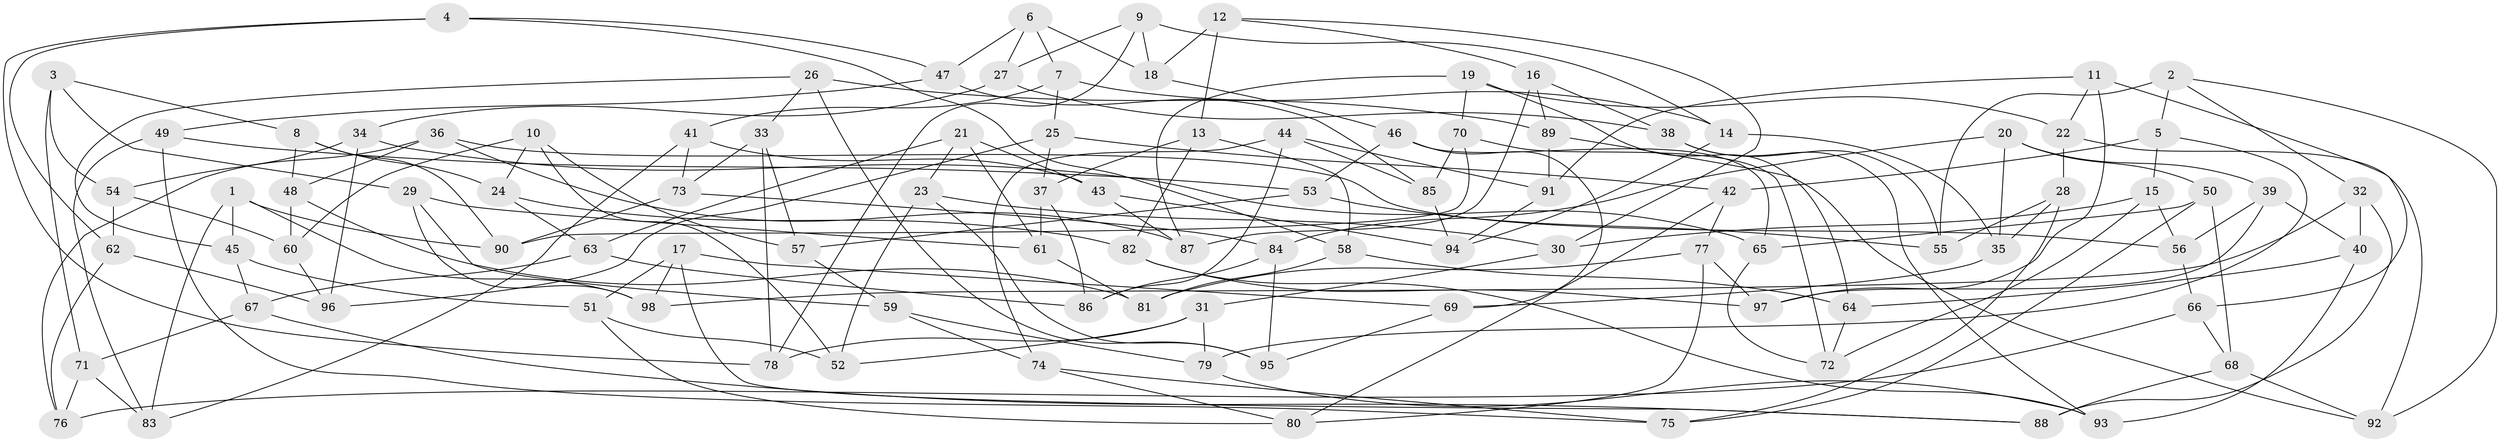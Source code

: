 // Generated by graph-tools (version 1.1) at 2025/16/03/09/25 04:16:18]
// undirected, 98 vertices, 196 edges
graph export_dot {
graph [start="1"]
  node [color=gray90,style=filled];
  1;
  2;
  3;
  4;
  5;
  6;
  7;
  8;
  9;
  10;
  11;
  12;
  13;
  14;
  15;
  16;
  17;
  18;
  19;
  20;
  21;
  22;
  23;
  24;
  25;
  26;
  27;
  28;
  29;
  30;
  31;
  32;
  33;
  34;
  35;
  36;
  37;
  38;
  39;
  40;
  41;
  42;
  43;
  44;
  45;
  46;
  47;
  48;
  49;
  50;
  51;
  52;
  53;
  54;
  55;
  56;
  57;
  58;
  59;
  60;
  61;
  62;
  63;
  64;
  65;
  66;
  67;
  68;
  69;
  70;
  71;
  72;
  73;
  74;
  75;
  76;
  77;
  78;
  79;
  80;
  81;
  82;
  83;
  84;
  85;
  86;
  87;
  88;
  89;
  90;
  91;
  92;
  93;
  94;
  95;
  96;
  97;
  98;
  1 -- 90;
  1 -- 45;
  1 -- 83;
  1 -- 98;
  2 -- 5;
  2 -- 32;
  2 -- 55;
  2 -- 92;
  3 -- 29;
  3 -- 71;
  3 -- 54;
  3 -- 8;
  4 -- 58;
  4 -- 62;
  4 -- 78;
  4 -- 47;
  5 -- 79;
  5 -- 42;
  5 -- 15;
  6 -- 47;
  6 -- 27;
  6 -- 7;
  6 -- 18;
  7 -- 14;
  7 -- 41;
  7 -- 25;
  8 -- 24;
  8 -- 90;
  8 -- 48;
  9 -- 27;
  9 -- 18;
  9 -- 78;
  9 -- 14;
  10 -- 57;
  10 -- 24;
  10 -- 60;
  10 -- 52;
  11 -- 22;
  11 -- 97;
  11 -- 91;
  11 -- 66;
  12 -- 16;
  12 -- 30;
  12 -- 13;
  12 -- 18;
  13 -- 37;
  13 -- 58;
  13 -- 82;
  14 -- 35;
  14 -- 94;
  15 -- 30;
  15 -- 72;
  15 -- 56;
  16 -- 87;
  16 -- 89;
  16 -- 38;
  17 -- 51;
  17 -- 88;
  17 -- 98;
  17 -- 69;
  18 -- 46;
  19 -- 64;
  19 -- 70;
  19 -- 87;
  19 -- 22;
  20 -- 84;
  20 -- 35;
  20 -- 39;
  20 -- 50;
  21 -- 63;
  21 -- 23;
  21 -- 43;
  21 -- 61;
  22 -- 92;
  22 -- 28;
  23 -- 52;
  23 -- 30;
  23 -- 95;
  24 -- 82;
  24 -- 63;
  25 -- 96;
  25 -- 42;
  25 -- 37;
  26 -- 33;
  26 -- 95;
  26 -- 89;
  26 -- 45;
  27 -- 34;
  27 -- 38;
  28 -- 35;
  28 -- 55;
  28 -- 75;
  29 -- 61;
  29 -- 59;
  29 -- 98;
  30 -- 31;
  31 -- 78;
  31 -- 79;
  31 -- 52;
  32 -- 98;
  32 -- 88;
  32 -- 40;
  33 -- 78;
  33 -- 57;
  33 -- 73;
  34 -- 96;
  34 -- 65;
  34 -- 54;
  35 -- 69;
  36 -- 56;
  36 -- 76;
  36 -- 48;
  36 -- 87;
  37 -- 61;
  37 -- 86;
  38 -- 93;
  38 -- 55;
  39 -- 97;
  39 -- 56;
  39 -- 40;
  40 -- 64;
  40 -- 93;
  41 -- 43;
  41 -- 73;
  41 -- 83;
  42 -- 77;
  42 -- 80;
  43 -- 94;
  43 -- 87;
  44 -- 74;
  44 -- 91;
  44 -- 85;
  44 -- 86;
  45 -- 67;
  45 -- 51;
  46 -- 69;
  46 -- 53;
  46 -- 65;
  47 -- 49;
  47 -- 85;
  48 -- 81;
  48 -- 60;
  49 -- 53;
  49 -- 75;
  49 -- 83;
  50 -- 65;
  50 -- 68;
  50 -- 75;
  51 -- 80;
  51 -- 52;
  53 -- 57;
  53 -- 55;
  54 -- 60;
  54 -- 62;
  56 -- 66;
  57 -- 59;
  58 -- 81;
  58 -- 64;
  59 -- 74;
  59 -- 79;
  60 -- 96;
  61 -- 81;
  62 -- 76;
  62 -- 96;
  63 -- 86;
  63 -- 67;
  64 -- 72;
  65 -- 72;
  66 -- 68;
  66 -- 76;
  67 -- 88;
  67 -- 71;
  68 -- 92;
  68 -- 88;
  69 -- 95;
  70 -- 90;
  70 -- 72;
  70 -- 85;
  71 -- 76;
  71 -- 83;
  73 -- 84;
  73 -- 90;
  74 -- 80;
  74 -- 75;
  77 -- 81;
  77 -- 80;
  77 -- 97;
  79 -- 93;
  82 -- 97;
  82 -- 93;
  84 -- 86;
  84 -- 95;
  85 -- 94;
  89 -- 92;
  89 -- 91;
  91 -- 94;
}
